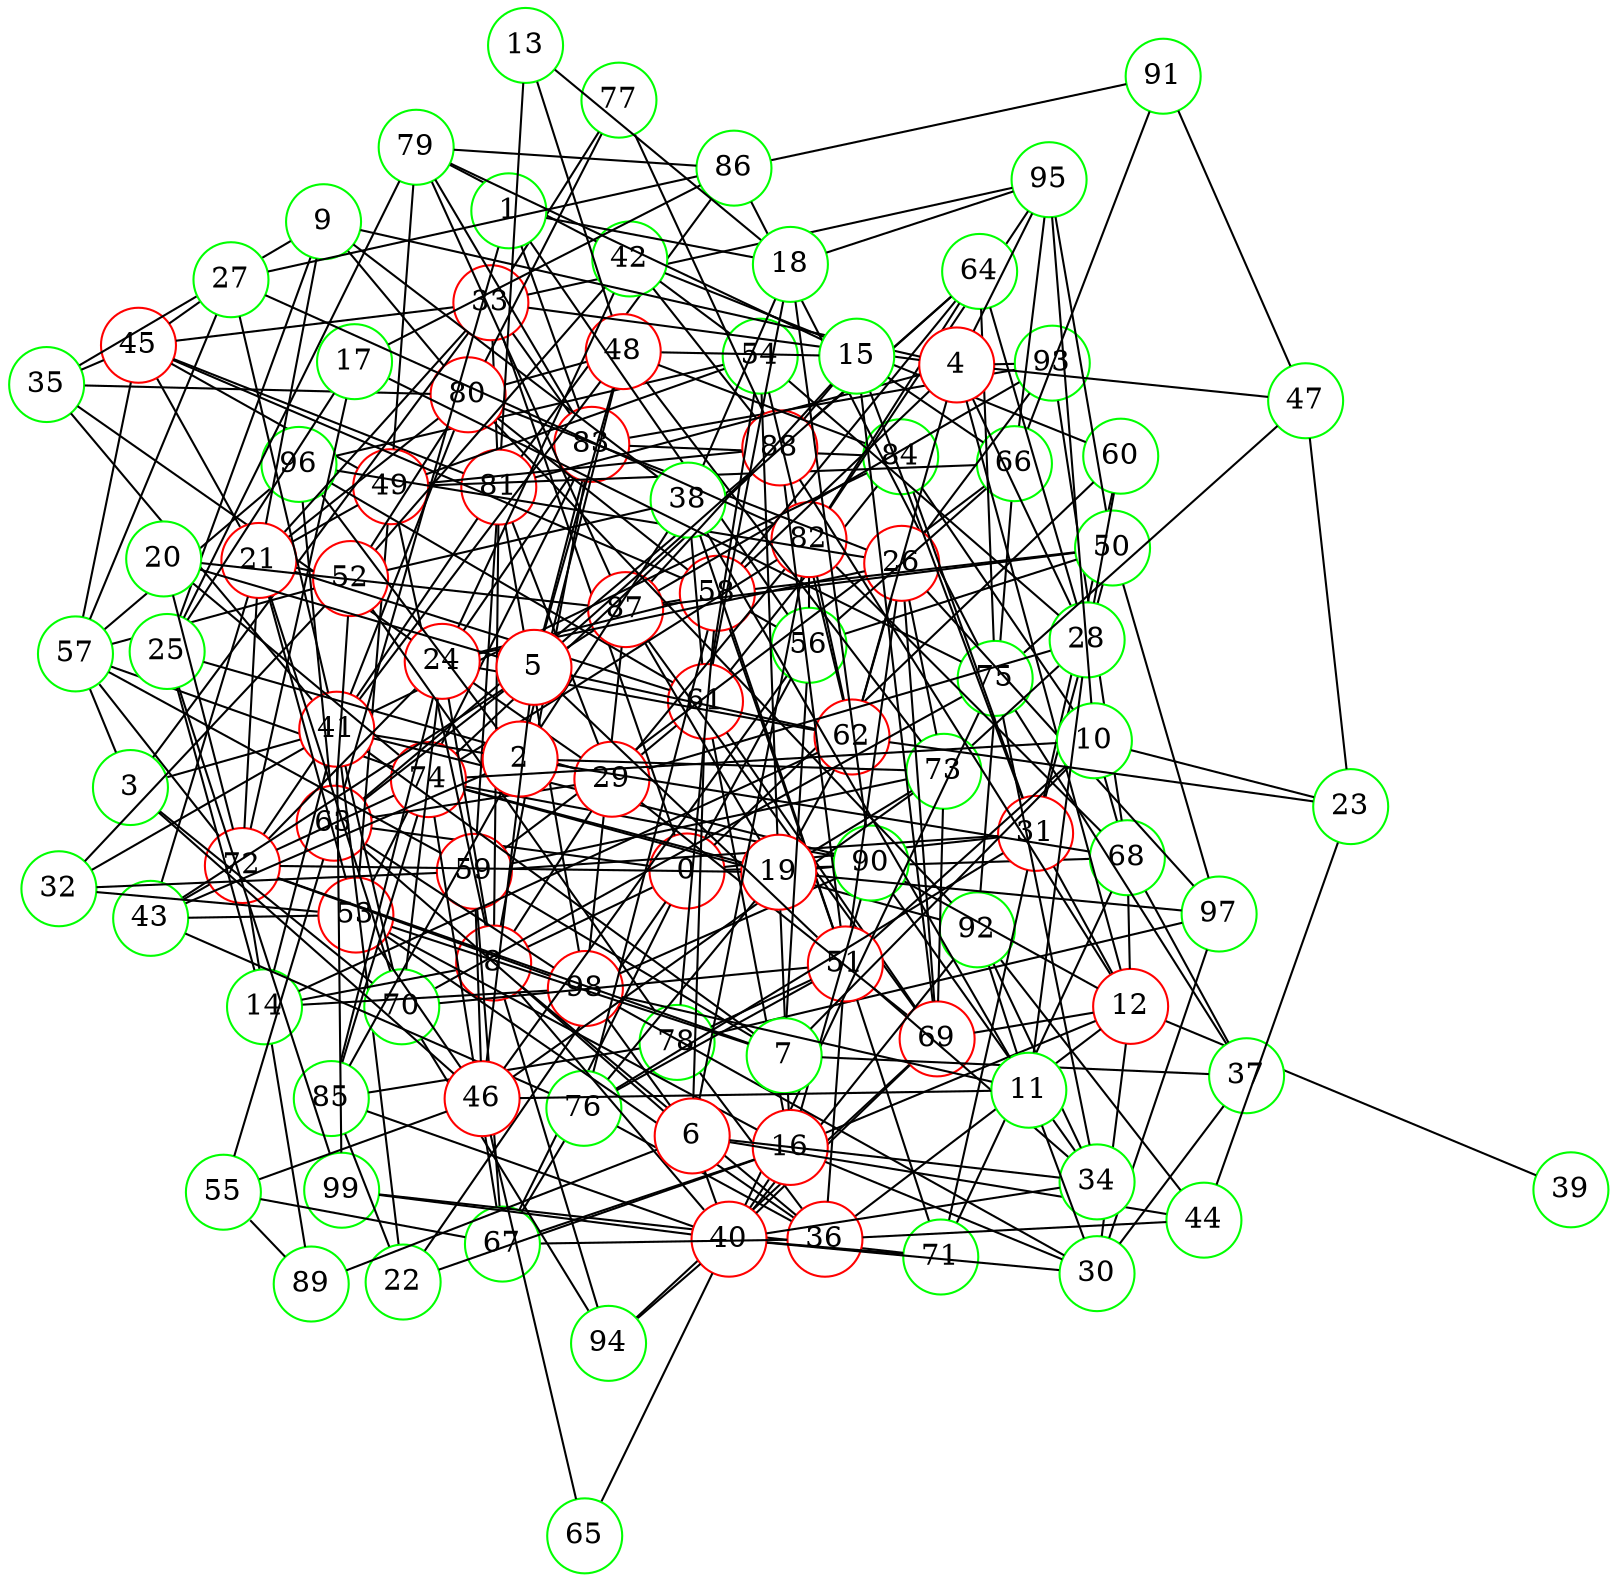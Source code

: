 graph {
graph ["layout"="fdp"]
node ["style"="filled","fillcolor"="white","fixedsize"="true","shape"="circle"]
"0" ["color"="red"]
"33" ["color"="red"]
"81" ["color"="red"]
"98" ["color"="red"]
"86" ["color"="green"]
"91" ["color"="green"]
"83" ["color"="red"]
"84" ["color"="green"]
"93" ["color"="green"]
"45" ["color"="red"]
"49" ["color"="red"]
"66" ["color"="green"]
"92" ["color"="green"]
"95" ["color"="green"]
"53" ["color"="red"]
"54" ["color"="green"]
"96" ["color"="green"]
"61" ["color"="red"]
"69" ["color"="red"]
"87" ["color"="red"]
"73" ["color"="green"]
"94" ["color"="green"]
"62" ["color"="red"]
"82" ["color"="red"]
"88" ["color"="red"]
"79" ["color"="green"]
"57" ["color"="green"]
"72" ["color"="red"]
"89" ["color"="green"]
"74" ["color"="red"]
"85" ["color"="green"]
"90" ["color"="green"]
"59" ["color"="red"]
"67" ["color"="green"]
"76" ["color"="green"]
"58" ["color"="red"]
"64" ["color"="green"]
"75" ["color"="green"]
"80" ["color"="red"]
"78" ["color"="green"]
"97" ["color"="green"]
"77" ["color"="green"]
"68" ["color"="green"]
"71" ["color"="green"]
"99" ["color"="green"]
"22" ["color"="green"]
"41" ["color"="red"]
"70" ["color"="green"]
"48" ["color"="red"]
"8" ["color"="red"]
"36" ["color"="red"]
"51" ["color"="red"]
"44" ["color"="green"]
"24" ["color"="red"]
"35" ["color"="green"]
"26" ["color"="red"]
"42" ["color"="green"]
"52" ["color"="red"]
"63" ["color"="red"]
"60" ["color"="green"]
"29" ["color"="red"]
"40" ["color"="red"]
"65" ["color"="green"]
"14" ["color"="green"]
"25" ["color"="green"]
"56" ["color"="green"]
"31" ["color"="red"]
"50" ["color"="green"]
"1" ["color"="green"]
"18" ["color"="green"]
"38" ["color"="green"]
"2" ["color"="red"]
"43" ["color"="green"]
"3" ["color"="green"]
"46" ["color"="red"]
"55" ["color"="green"]
"4" ["color"="red"]
"9" ["color"="green"]
"21" ["color"="red"]
"12" ["color"="red"]
"16" ["color"="red"]
"19" ["color"="red"]
"30" ["color"="green"]
"37" ["color"="green"]
"39" ["color"="green"]
"28" ["color"="green"]
"47" ["color"="green"]
"5" ["color"="red"]
"20" ["color"="green"]
"6" ["color"="red"]
"34" ["color"="green"]
"7" ["color"="green"]
"10" ["color"="green"]
"23" ["color"="green"]
"11" ["color"="green"]
"13" ["color"="green"]
"15" ["color"="green"]
"17" ["color"="green"]
"27" ["color"="green"]
"32" ["color"="green"]
"0" -- "33"
"0" -- "67"
"0" -- "68"
"0" -- "22"
"0" -- "8"
"0" -- "56"
"0" -- "60"
"0" -- "31"
"0" -- "63"
"33" -- "81"
"33" -- "83"
"33" -- "45"
"33" -- "77"
"33" -- "95"
"81" -- "98"
"81" -- "86"
"86" -- "91"
"83" -- "84"
"83" -- "93"
"45" -- "49"
"45" -- "81"
"45" -- "57"
"45" -- "58"
"49" -- "66"
"49" -- "53"
"49" -- "54"
"49" -- "88"
"49" -- "79"
"66" -- "91"
"66" -- "92"
"66" -- "95"
"53" -- "83"
"54" -- "96"
"54" -- "61"
"54" -- "62"
"61" -- "96"
"61" -- "84"
"61" -- "69"
"69" -- "87"
"69" -- "73"
"69" -- "94"
"87" -- "98"
"87" -- "93"
"62" -- "82"
"82" -- "95"
"79" -- "83"
"79" -- "86"
"79" -- "87"
"57" -- "96"
"57" -- "72"
"57" -- "74"
"57" -- "59"
"72" -- "81"
"72" -- "98"
"72" -- "89"
"72" -- "74"
"74" -- "82"
"74" -- "85"
"74" -- "88"
"74" -- "90"
"74" -- "92"
"90" -- "98"
"59" -- "81"
"59" -- "66"
"59" -- "67"
"59" -- "73"
"67" -- "74"
"67" -- "76"
"58" -- "64"
"58" -- "80"
"58" -- "87"
"58" -- "76"
"58" -- "78"
"64" -- "82"
"64" -- "88"
"64" -- "75"
"75" -- "86"
"80" -- "92"
"78" -- "97"
"78" -- "85"
"77" -- "80"
"77" -- "88"
"68" -- "82"
"68" -- "71"
"68" -- "93"
"71" -- "99"
"22" -- "85"
"22" -- "41"
"41" -- "99"
"41" -- "70"
"41" -- "48"
"41" -- "80"
"41" -- "84"
"41" -- "90"
"70" -- "75"
"70" -- "94"
"48" -- "80"
"48" -- "84"
"48" -- "73"
"8" -- "49"
"8" -- "81"
"8" -- "83"
"8" -- "36"
"8" -- "24"
"8" -- "40"
"8" -- "29"
"8" -- "14"
"8" -- "94"
"36" -- "51"
"36" -- "67"
"36" -- "53"
"36" -- "44"
"36" -- "76"
"36" -- "78"
"51" -- "70"
"51" -- "71"
"51" -- "88"
"51" -- "58"
"51" -- "76"
"51" -- "78"
"44" -- "92"
"24" -- "35"
"24" -- "83"
"24" -- "85"
"24" -- "70"
"24" -- "72"
"24" -- "26"
"24" -- "42"
"24" -- "58"
"24" -- "29"
"24" -- "62"
"35" -- "80"
"35" -- "41"
"35" -- "45"
"26" -- "80"
"26" -- "96"
"26" -- "97"
"26" -- "51"
"26" -- "69"
"26" -- "73"
"26" -- "93"
"26" -- "62"
"42" -- "52"
"42" -- "54"
"42" -- "88"
"42" -- "60"
"42" -- "79"
"52" -- "80"
"52" -- "57"
"52" -- "78"
"52" -- "63"
"63" -- "96"
"63" -- "98"
"63" -- "88"
"29" -- "81"
"29" -- "82"
"29" -- "69"
"29" -- "61"
"29" -- "63"
"40" -- "65"
"40" -- "99"
"40" -- "69"
"40" -- "71"
"40" -- "75"
"40" -- "85"
"40" -- "92"
"40" -- "94"
"14" -- "98"
"14" -- "25"
"14" -- "41"
"14" -- "62"
"25" -- "99"
"25" -- "29"
"25" -- "79"
"56" -- "66"
"56" -- "82"
"56" -- "58"
"31" -- "50"
"31" -- "84"
"31" -- "71"
"31" -- "59"
"31" -- "60"
"31" -- "76"
"50" -- "97"
"50" -- "87"
"50" -- "56"
"50" -- "58"
"50" -- "95"
"1" -- "18"
"1" -- "83"
"1" -- "56"
"1" -- "63"
"18" -- "38"
"18" -- "90"
"18" -- "61"
"18" -- "95"
"38" -- "51"
"38" -- "52"
"38" -- "61"
"2" -- "48"
"2" -- "96"
"2" -- "68"
"2" -- "85"
"2" -- "38"
"2" -- "41"
"2" -- "73"
"2" -- "43"
"43" -- "53"
"43" -- "87"
"43" -- "72"
"43" -- "76"
"3" -- "33"
"3" -- "70"
"3" -- "41"
"3" -- "57"
"3" -- "46"
"46" -- "65"
"46" -- "53"
"46" -- "55"
"46" -- "56"
"46" -- "73"
"46" -- "59"
"55" -- "67"
"55" -- "89"
"55" -- "63"
"4" -- "33"
"4" -- "81"
"4" -- "9"
"4" -- "58"
"4" -- "12"
"4" -- "28"
"4" -- "93"
"4" -- "62"
"4" -- "47"
"4" -- "95"
"9" -- "80"
"9" -- "35"
"9" -- "21"
"9" -- "38"
"9" -- "25"
"21" -- "80"
"21" -- "33"
"21" -- "49"
"21" -- "52"
"21" -- "53"
"21" -- "70"
"21" -- "72"
"21" -- "43"
"21" -- "45"
"21" -- "61"
"12" -- "16"
"12" -- "36"
"12" -- "68"
"12" -- "69"
"12" -- "39"
"12" -- "88"
"12" -- "90"
"12" -- "30"
"12" -- "31"
"16" -- "19"
"16" -- "67"
"16" -- "53"
"16" -- "22"
"16" -- "40"
"16" -- "90"
"16" -- "61"
"16" -- "30"
"19" -- "97"
"19" -- "54"
"19" -- "87"
"19" -- "72"
"19" -- "73"
"19" -- "74"
"19" -- "90"
"19" -- "76"
"19" -- "62"
"30" -- "97"
"30" -- "98"
"30" -- "37"
"30" -- "40"
"37" -- "68"
"37" -- "75"
"28" -- "64"
"28" -- "54"
"28" -- "73"
"28" -- "60"
"28" -- "29"
"47" -- "75"
"47" -- "91"
"5" -- "48"
"5" -- "64"
"5" -- "51"
"5" -- "83"
"5" -- "20"
"5" -- "46"
"5" -- "62"
"5" -- "63"
"20" -- "87"
"20" -- "72"
"20" -- "74"
"6" -- "34"
"6" -- "82"
"6" -- "98"
"6" -- "40"
"6" -- "89"
"6" -- "44"
"6" -- "61"
"6" -- "63"
"34" -- "51"
"34" -- "40"
"34" -- "90"
"34" -- "75"
"34" -- "92"
"7" -- "37"
"7" -- "53"
"7" -- "56"
"7" -- "72"
"7" -- "41"
"7" -- "10"
"7" -- "59"
"10" -- "51"
"10" -- "68"
"10" -- "84"
"10" -- "23"
"10" -- "74"
"10" -- "95"
"23" -- "44"
"23" -- "62"
"23" -- "47"
"11" -- "98"
"11" -- "38"
"11" -- "28"
"11" -- "92"
"11" -- "30"
"11" -- "46"
"13" -- "48"
"13" -- "81"
"13" -- "18"
"15" -- "48"
"15" -- "66"
"15" -- "69"
"15" -- "87"
"15" -- "88"
"15" -- "31"
"15" -- "79"
"17" -- "86"
"17" -- "72"
"17" -- "25"
"17" -- "75"
"27" -- "82"
"27" -- "86"
"27" -- "41"
"27" -- "57"
"27" -- "45"
"32" -- "52"
"32" -- "53"
"32" -- "41"
"32" -- "59"
}